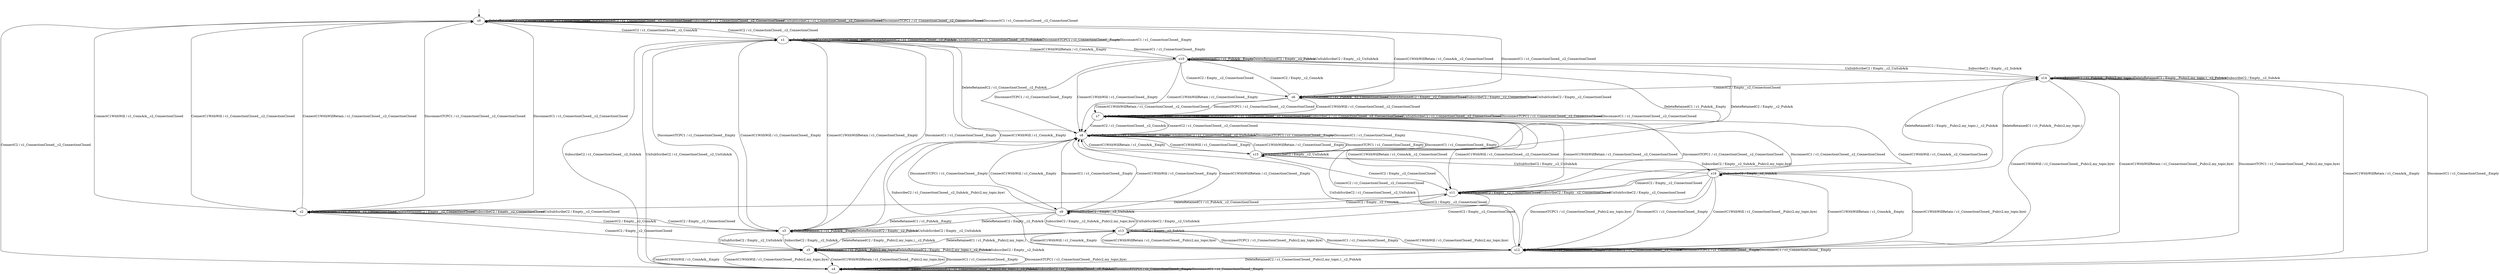 digraph h5 {
s0 [label="s0"];
s1 [label="s1"];
s2 [label="s2"];
s6 [label="s6"];
s3 [label="s3"];
s4 [label="s4"];
s7 [label="s7"];
s10 [label="s10"];
s5 [label="s5"];
s8 [label="s8"];
s11 [label="s11"];
s14 [label="s14"];
s9 [label="s9"];
s12 [label="s12"];
s15 [label="s15"];
s13 [label="s13"];
s16 [label="s16"];
s0 -> s1 [label="ConnectC2 / c1_ConnectionClosed__c2_ConnAck"];
s0 -> s2 [label="ConnectC1WithWill / c1_ConnAck__c2_ConnectionClosed"];
s0 -> s6 [label="ConnectC1WithWillRetain / c1_ConnAck__c2_ConnectionClosed"];
s0 -> s0 [label="DeleteRetainedC1 / c1_ConnectionClosed__c2_ConnectionClosed"];
s0 -> s0 [label="DeleteRetainedC2 / c1_ConnectionClosed__c2_ConnectionClosed"];
s0 -> s0 [label="SubscribeC2 / c1_ConnectionClosed__c2_ConnectionClosed"];
s0 -> s0 [label="UnSubScribeC2 / c1_ConnectionClosed__c2_ConnectionClosed"];
s0 -> s0 [label="DisconnectTCPC1 / c1_ConnectionClosed__c2_ConnectionClosed"];
s0 -> s0 [label="DisconnectC1 / c1_ConnectionClosed__c2_ConnectionClosed"];
s1 -> s0 [label="ConnectC2 / c1_ConnectionClosed__c2_ConnectionClosed"];
s1 -> s3 [label="ConnectC1WithWill / c1_ConnAck__Empty"];
s1 -> s10 [label="ConnectC1WithWillRetain / c1_ConnAck__Empty"];
s1 -> s1 [label="DeleteRetainedC1 / c1_ConnectionClosed__Empty"];
s1 -> s1 [label="DeleteRetainedC2 / c1_ConnectionClosed__c2_PubAck"];
s1 -> s4 [label="SubscribeC2 / c1_ConnectionClosed__c2_SubAck"];
s1 -> s1 [label="UnSubScribeC2 / c1_ConnectionClosed__c2_UnSubAck"];
s1 -> s1 [label="DisconnectTCPC1 / c1_ConnectionClosed__Empty"];
s1 -> s1 [label="DisconnectC1 / c1_ConnectionClosed__Empty"];
s2 -> s3 [label="ConnectC2 / Empty__c2_ConnAck"];
s2 -> s0 [label="ConnectC1WithWill / c1_ConnectionClosed__c2_ConnectionClosed"];
s2 -> s0 [label="ConnectC1WithWillRetain / c1_ConnectionClosed__c2_ConnectionClosed"];
s2 -> s2 [label="DeleteRetainedC1 / c1_PubAck__c2_ConnectionClosed"];
s2 -> s2 [label="DeleteRetainedC2 / Empty__c2_ConnectionClosed"];
s2 -> s2 [label="SubscribeC2 / Empty__c2_ConnectionClosed"];
s2 -> s2 [label="UnSubScribeC2 / Empty__c2_ConnectionClosed"];
s2 -> s0 [label="DisconnectTCPC1 / c1_ConnectionClosed__c2_ConnectionClosed"];
s2 -> s0 [label="DisconnectC1 / c1_ConnectionClosed__c2_ConnectionClosed"];
s6 -> s10 [label="ConnectC2 / Empty__c2_ConnAck"];
s6 -> s7 [label="ConnectC1WithWill / c1_ConnectionClosed__c2_ConnectionClosed"];
s6 -> s7 [label="ConnectC1WithWillRetain / c1_ConnectionClosed__c2_ConnectionClosed"];
s6 -> s6 [label="DeleteRetainedC1 / c1_PubAck__c2_ConnectionClosed"];
s6 -> s6 [label="DeleteRetainedC2 / Empty__c2_ConnectionClosed"];
s6 -> s6 [label="SubscribeC2 / Empty__c2_ConnectionClosed"];
s6 -> s6 [label="UnSubScribeC2 / Empty__c2_ConnectionClosed"];
s6 -> s7 [label="DisconnectTCPC1 / c1_ConnectionClosed__c2_ConnectionClosed"];
s6 -> s0 [label="DisconnectC1 / c1_ConnectionClosed__c2_ConnectionClosed"];
s3 -> s2 [label="ConnectC2 / Empty__c2_ConnectionClosed"];
s3 -> s1 [label="ConnectC1WithWill / c1_ConnectionClosed__Empty"];
s3 -> s1 [label="ConnectC1WithWillRetain / c1_ConnectionClosed__Empty"];
s3 -> s3 [label="DeleteRetainedC1 / c1_PubAck__Empty"];
s3 -> s3 [label="DeleteRetainedC2 / Empty__c2_PubAck"];
s3 -> s5 [label="SubscribeC2 / Empty__c2_SubAck"];
s3 -> s3 [label="UnSubScribeC2 / Empty__c2_UnSubAck"];
s3 -> s1 [label="DisconnectTCPC1 / c1_ConnectionClosed__Empty"];
s3 -> s1 [label="DisconnectC1 / c1_ConnectionClosed__Empty"];
s4 -> s0 [label="ConnectC2 / c1_ConnectionClosed__c2_ConnectionClosed"];
s4 -> s5 [label="ConnectC1WithWill / c1_ConnAck__Empty"];
s4 -> s14 [label="ConnectC1WithWillRetain / c1_ConnAck__Empty"];
s4 -> s4 [label="DeleteRetainedC1 / c1_ConnectionClosed__Empty"];
s4 -> s4 [label="DeleteRetainedC2 / c1_ConnectionClosed__Pub(c2,my_topic,)__c2_PubAck"];
s4 -> s4 [label="SubscribeC2 / c1_ConnectionClosed__c2_SubAck"];
s4 -> s1 [label="UnSubScribeC2 / c1_ConnectionClosed__c2_UnSubAck"];
s4 -> s4 [label="DisconnectTCPC1 / c1_ConnectionClosed__Empty"];
s4 -> s4 [label="DisconnectC1 / c1_ConnectionClosed__Empty"];
s7 -> s8 [label="ConnectC2 / c1_ConnectionClosed__c2_ConnAck"];
s7 -> s11 [label="ConnectC1WithWill / c1_ConnAck__c2_ConnectionClosed"];
s7 -> s11 [label="ConnectC1WithWillRetain / c1_ConnAck__c2_ConnectionClosed"];
s7 -> s7 [label="DeleteRetainedC1 / c1_ConnectionClosed__c2_ConnectionClosed"];
s7 -> s7 [label="DeleteRetainedC2 / c1_ConnectionClosed__c2_ConnectionClosed"];
s7 -> s7 [label="SubscribeC2 / c1_ConnectionClosed__c2_ConnectionClosed"];
s7 -> s7 [label="UnSubScribeC2 / c1_ConnectionClosed__c2_ConnectionClosed"];
s7 -> s7 [label="DisconnectTCPC1 / c1_ConnectionClosed__c2_ConnectionClosed"];
s7 -> s7 [label="DisconnectC1 / c1_ConnectionClosed__c2_ConnectionClosed"];
s10 -> s6 [label="ConnectC2 / Empty__c2_ConnectionClosed"];
s10 -> s8 [label="ConnectC1WithWill / c1_ConnectionClosed__Empty"];
s10 -> s8 [label="ConnectC1WithWillRetain / c1_ConnectionClosed__Empty"];
s10 -> s10 [label="DeleteRetainedC1 / c1_PubAck__Empty"];
s10 -> s10 [label="DeleteRetainedC2 / Empty__c2_PubAck"];
s10 -> s14 [label="SubscribeC2 / Empty__c2_SubAck"];
s10 -> s10 [label="UnSubScribeC2 / Empty__c2_UnSubAck"];
s10 -> s8 [label="DisconnectTCPC1 / c1_ConnectionClosed__Empty"];
s10 -> s1 [label="DisconnectC1 / c1_ConnectionClosed__Empty"];
s5 -> s2 [label="ConnectC2 / Empty__c2_ConnectionClosed"];
s5 -> s4 [label="ConnectC1WithWill / c1_ConnectionClosed__Pub(c2,my_topic,bye)"];
s5 -> s4 [label="ConnectC1WithWillRetain / c1_ConnectionClosed__Pub(c2,my_topic,bye)"];
s5 -> s5 [label="DeleteRetainedC1 / c1_PubAck__Pub(c2,my_topic,)"];
s5 -> s5 [label="DeleteRetainedC2 / Empty__Pub(c2,my_topic,)__c2_PubAck"];
s5 -> s5 [label="SubscribeC2 / Empty__c2_SubAck"];
s5 -> s3 [label="UnSubScribeC2 / Empty__c2_UnSubAck"];
s5 -> s4 [label="DisconnectTCPC1 / c1_ConnectionClosed__Pub(c2,my_topic,bye)"];
s5 -> s4 [label="DisconnectC1 / c1_ConnectionClosed__Empty"];
s8 -> s7 [label="ConnectC2 / c1_ConnectionClosed__c2_ConnectionClosed"];
s8 -> s9 [label="ConnectC1WithWill / c1_ConnAck__Empty"];
s8 -> s15 [label="ConnectC1WithWillRetain / c1_ConnAck__Empty"];
s8 -> s8 [label="DeleteRetainedC1 / c1_ConnectionClosed__Empty"];
s8 -> s1 [label="DeleteRetainedC2 / c1_ConnectionClosed__c2_PubAck"];
s8 -> s12 [label="SubscribeC2 / c1_ConnectionClosed__c2_SubAck__Pub(c2,my_topic,bye)"];
s8 -> s8 [label="UnSubScribeC2 / c1_ConnectionClosed__c2_UnSubAck"];
s8 -> s8 [label="DisconnectTCPC1 / c1_ConnectionClosed__Empty"];
s8 -> s8 [label="DisconnectC1 / c1_ConnectionClosed__Empty"];
s11 -> s9 [label="ConnectC2 / Empty__c2_ConnAck"];
s11 -> s7 [label="ConnectC1WithWill / c1_ConnectionClosed__c2_ConnectionClosed"];
s11 -> s7 [label="ConnectC1WithWillRetain / c1_ConnectionClosed__c2_ConnectionClosed"];
s11 -> s2 [label="DeleteRetainedC1 / c1_PubAck__c2_ConnectionClosed"];
s11 -> s11 [label="DeleteRetainedC2 / Empty__c2_ConnectionClosed"];
s11 -> s11 [label="SubscribeC2 / Empty__c2_ConnectionClosed"];
s11 -> s11 [label="UnSubScribeC2 / Empty__c2_ConnectionClosed"];
s11 -> s7 [label="DisconnectTCPC1 / c1_ConnectionClosed__c2_ConnectionClosed"];
s11 -> s7 [label="DisconnectC1 / c1_ConnectionClosed__c2_ConnectionClosed"];
s14 -> s6 [label="ConnectC2 / Empty__c2_ConnectionClosed"];
s14 -> s12 [label="ConnectC1WithWill / c1_ConnectionClosed__Pub(c2,my_topic,bye)"];
s14 -> s12 [label="ConnectC1WithWillRetain / c1_ConnectionClosed__Pub(c2,my_topic,bye)"];
s14 -> s14 [label="DeleteRetainedC1 / c1_PubAck__Pub(c2,my_topic,)"];
s14 -> s14 [label="DeleteRetainedC2 / Empty__Pub(c2,my_topic,)__c2_PubAck"];
s14 -> s14 [label="SubscribeC2 / Empty__c2_SubAck"];
s14 -> s10 [label="UnSubScribeC2 / Empty__c2_UnSubAck"];
s14 -> s12 [label="DisconnectTCPC1 / c1_ConnectionClosed__Pub(c2,my_topic,bye)"];
s14 -> s4 [label="DisconnectC1 / c1_ConnectionClosed__Empty"];
s9 -> s11 [label="ConnectC2 / Empty__c2_ConnectionClosed"];
s9 -> s8 [label="ConnectC1WithWill / c1_ConnectionClosed__Empty"];
s9 -> s8 [label="ConnectC1WithWillRetain / c1_ConnectionClosed__Empty"];
s9 -> s3 [label="DeleteRetainedC1 / c1_PubAck__Empty"];
s9 -> s3 [label="DeleteRetainedC2 / Empty__c2_PubAck"];
s9 -> s13 [label="SubscribeC2 / Empty__c2_SubAck__Pub(c2,my_topic,bye)"];
s9 -> s9 [label="UnSubScribeC2 / Empty__c2_UnSubAck"];
s9 -> s8 [label="DisconnectTCPC1 / c1_ConnectionClosed__Empty"];
s9 -> s8 [label="DisconnectC1 / c1_ConnectionClosed__Empty"];
s12 -> s7 [label="ConnectC2 / c1_ConnectionClosed__c2_ConnectionClosed"];
s12 -> s13 [label="ConnectC1WithWill / c1_ConnAck__Empty"];
s12 -> s16 [label="ConnectC1WithWillRetain / c1_ConnAck__Empty"];
s12 -> s12 [label="DeleteRetainedC1 / c1_ConnectionClosed__Empty"];
s12 -> s4 [label="DeleteRetainedC2 / c1_ConnectionClosed__Pub(c2,my_topic,)__c2_PubAck"];
s12 -> s12 [label="SubscribeC2 / c1_ConnectionClosed__c2_SubAck"];
s12 -> s8 [label="UnSubScribeC2 / c1_ConnectionClosed__c2_UnSubAck"];
s12 -> s12 [label="DisconnectTCPC1 / c1_ConnectionClosed__Empty"];
s12 -> s12 [label="DisconnectC1 / c1_ConnectionClosed__Empty"];
s15 -> s11 [label="ConnectC2 / Empty__c2_ConnectionClosed"];
s15 -> s8 [label="ConnectC1WithWill / c1_ConnectionClosed__Empty"];
s15 -> s8 [label="ConnectC1WithWillRetain / c1_ConnectionClosed__Empty"];
s15 -> s10 [label="DeleteRetainedC1 / c1_PubAck__Empty"];
s15 -> s10 [label="DeleteRetainedC2 / Empty__c2_PubAck"];
s15 -> s16 [label="SubscribeC2 / Empty__c2_SubAck__Pub(c2,my_topic,bye)"];
s15 -> s15 [label="UnSubScribeC2 / Empty__c2_UnSubAck"];
s15 -> s8 [label="DisconnectTCPC1 / c1_ConnectionClosed__Empty"];
s15 -> s8 [label="DisconnectC1 / c1_ConnectionClosed__Empty"];
s13 -> s11 [label="ConnectC2 / Empty__c2_ConnectionClosed"];
s13 -> s12 [label="ConnectC1WithWill / c1_ConnectionClosed__Pub(c2,my_topic,bye)"];
s13 -> s12 [label="ConnectC1WithWillRetain / c1_ConnectionClosed__Pub(c2,my_topic,bye)"];
s13 -> s5 [label="DeleteRetainedC1 / c1_PubAck__Pub(c2,my_topic,)"];
s13 -> s5 [label="DeleteRetainedC2 / Empty__Pub(c2,my_topic,)__c2_PubAck"];
s13 -> s13 [label="SubscribeC2 / Empty__c2_SubAck"];
s13 -> s9 [label="UnSubScribeC2 / Empty__c2_UnSubAck"];
s13 -> s12 [label="DisconnectTCPC1 / c1_ConnectionClosed__Pub(c2,my_topic,bye)"];
s13 -> s12 [label="DisconnectC1 / c1_ConnectionClosed__Empty"];
s16 -> s11 [label="ConnectC2 / Empty__c2_ConnectionClosed"];
s16 -> s12 [label="ConnectC1WithWill / c1_ConnectionClosed__Pub(c2,my_topic,bye)"];
s16 -> s12 [label="ConnectC1WithWillRetain / c1_ConnectionClosed__Pub(c2,my_topic,bye)"];
s16 -> s14 [label="DeleteRetainedC1 / c1_PubAck__Pub(c2,my_topic,)"];
s16 -> s14 [label="DeleteRetainedC2 / Empty__Pub(c2,my_topic,)__c2_PubAck"];
s16 -> s16 [label="SubscribeC2 / Empty__c2_SubAck"];
s16 -> s15 [label="UnSubScribeC2 / Empty__c2_UnSubAck"];
s16 -> s12 [label="DisconnectTCPC1 / c1_ConnectionClosed__Pub(c2,my_topic,bye)"];
s16 -> s12 [label="DisconnectC1 / c1_ConnectionClosed__Empty"];
__start0 [shape=none, label=""];
__start0 -> s0 [label=""];
}
